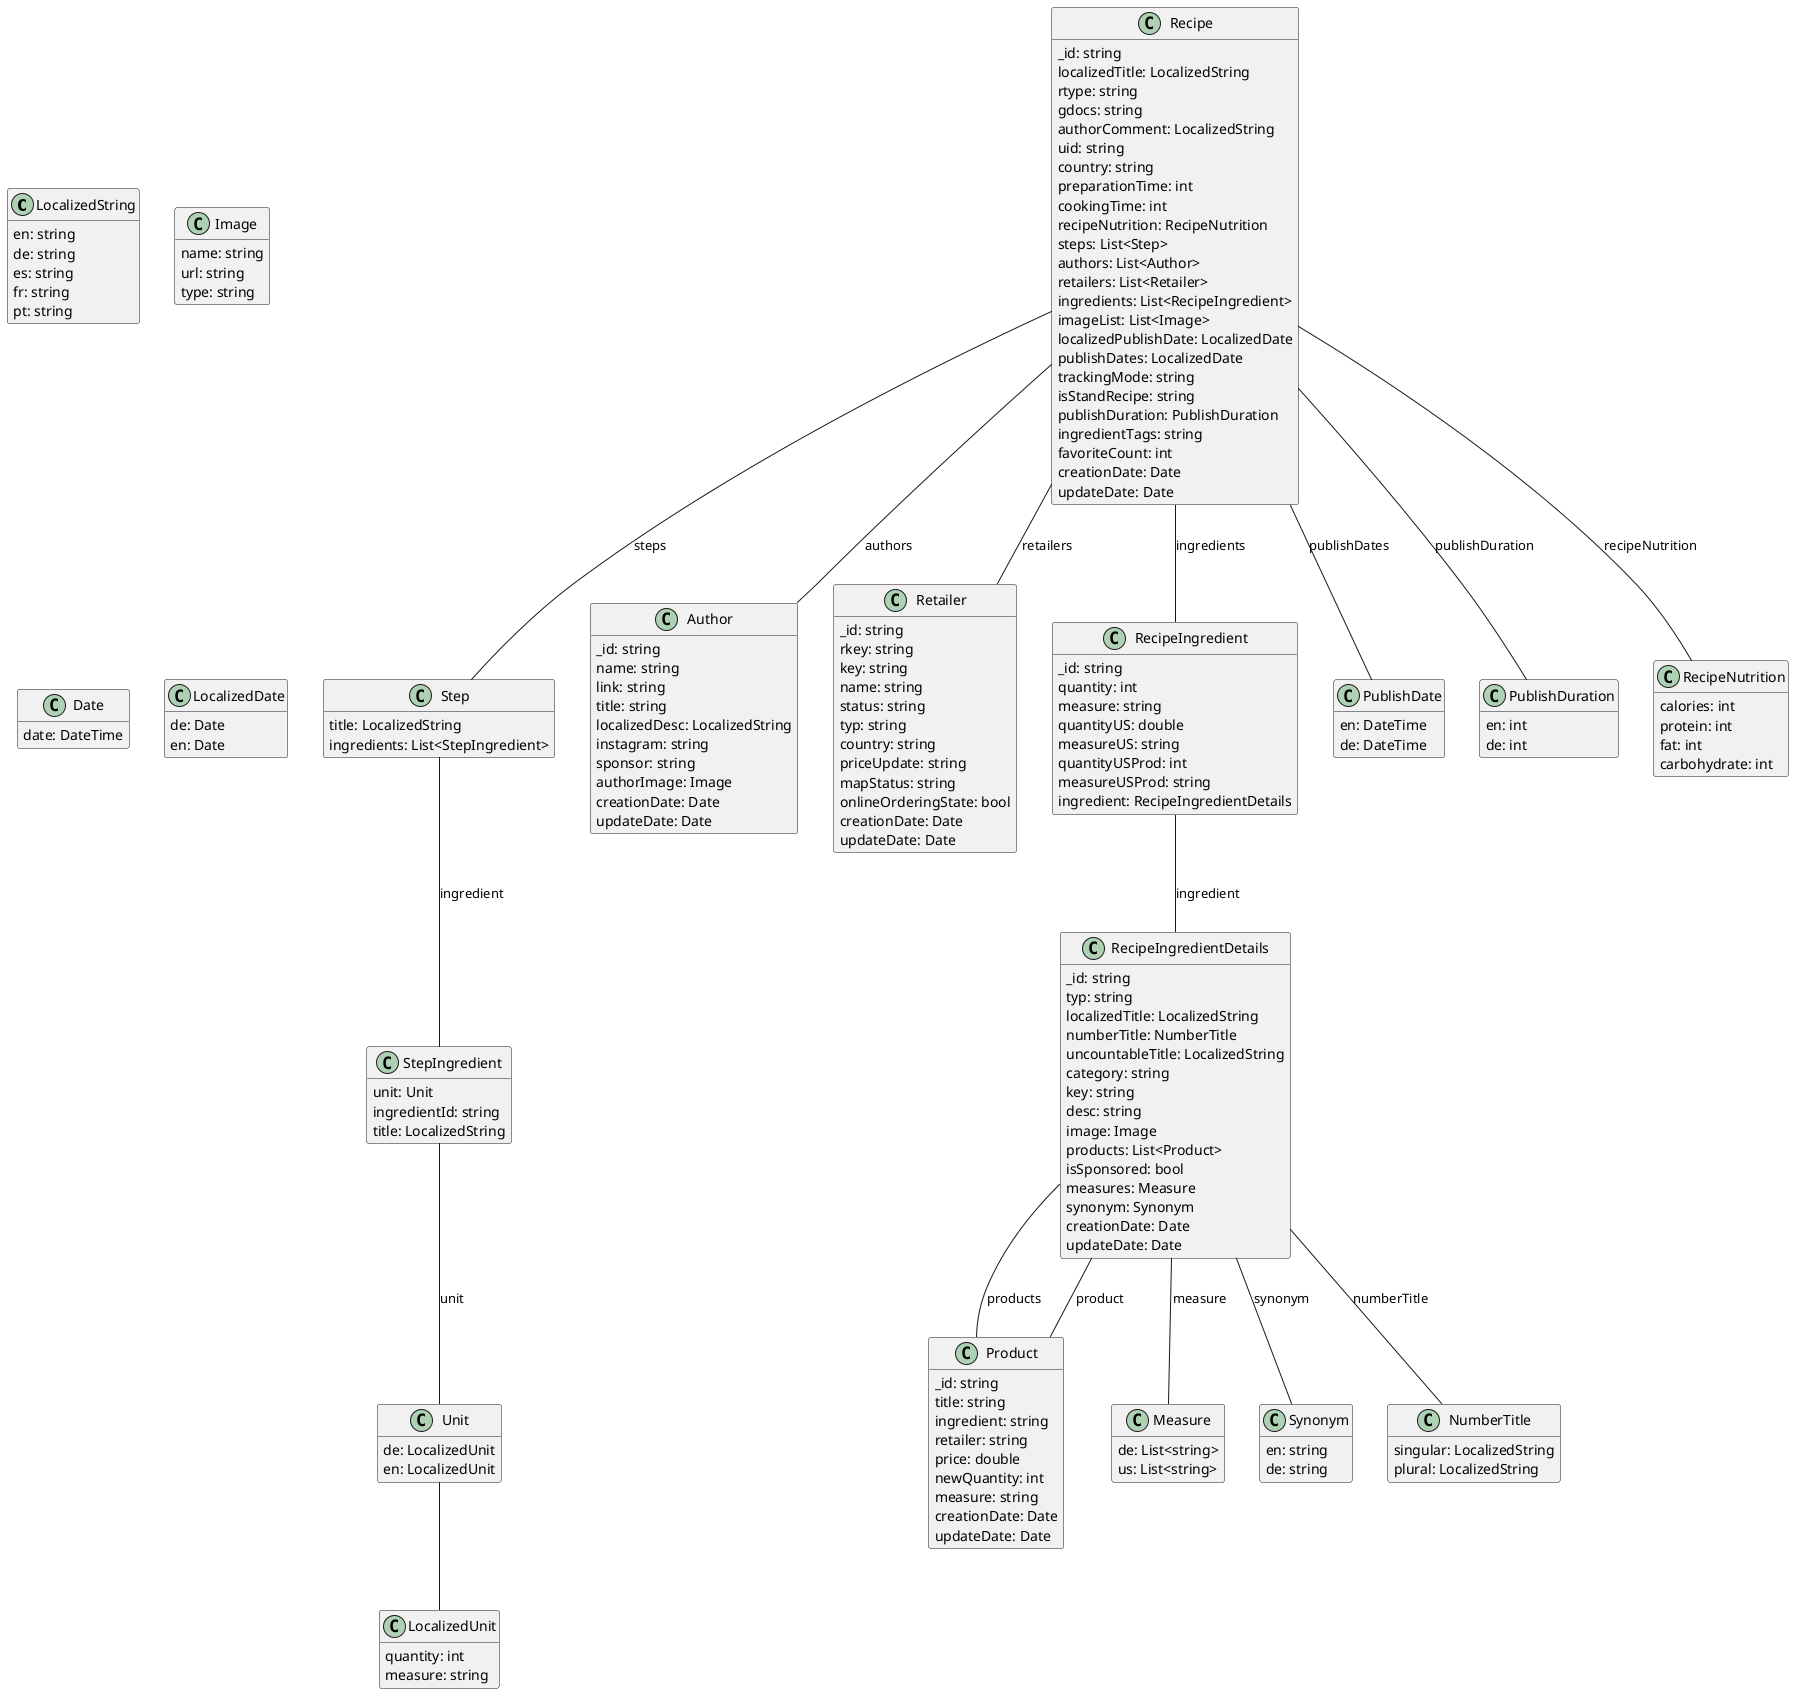 @startuml kptcook class diagram
hide empty members

class LocalizedString {
    en: string
    de: string
    es: string
    fr: string
    pt: string
}

class Unit {
    de: LocalizedUnit
    en: LocalizedUnit
}

class LocalizedUnit{
    quantity: int
    measure: string
}

class StepIngredient {
    unit: Unit
    ingredientId: string
    title: LocalizedString
}

class Step {
    title: LocalizedString
    ingredients: List<StepIngredient>
}

class Image {
    name: string
    url: string
    type: string
}

class Date {
    date: DateTime
}

class Author {
    _id: string
    name: string
    link: string
    title: string
    localizedDesc: LocalizedString
    instagram: string
    sponsor: string
    authorImage: Image
    creationDate: Date
    updateDate: Date
}

class Retailer {
    _id: string
    rkey: string
    key: string
    name: string
    status: string
    typ: string
    country: string
    priceUpdate: string
    mapStatus: string
    onlineOrderingState: bool
    creationDate: Date
    updateDate: Date
}

class RecipeIngredient {
    _id: string
    quantity: int
    measure: string
    quantityUS: double
    measureUS: string
    quantityUSProd: int
    measureUSProd: string
    ingredient: RecipeIngredientDetails
}

class RecipeIngredientDetails{
    _id: string
    typ: string
    localizedTitle: LocalizedString
    numberTitle: NumberTitle
    uncountableTitle: LocalizedString
    category: string
    key: string
    desc: string
    image: Image
    products: List<Product>
    isSponsored: bool
    measures: Measure
    synonym: Synonym
    creationDate: Date
    updateDate: Date
}

class Product
{
    _id: string
    title: string
    ingredient: string
    retailer: string
    price: double
    newQuantity: int
    measure: string
    creationDate: Date
    updateDate: Date
}



class Measure
{
    de: List<string>
    us: List<string>
}

class Synonym
{
    en: string
    de: string
}

class NumberTitle{
    singular: LocalizedString
    plural: LocalizedString
}

class PublishDate {
    en: DateTime
    de: DateTime
}

class PublishDuration {
    en: int
    de: int
}

class Recipe {
    _id: string
    localizedTitle: LocalizedString
    rtype: string
    gdocs: string
    authorComment: LocalizedString
    uid: string
    country: string
    preparationTime: int
    cookingTime: int
    recipeNutrition: RecipeNutrition
    steps: List<Step>
    authors: List<Author>
    retailers: List<Retailer>
    ingredients: List<RecipeIngredient>
    imageList: List<Image>
    localizedPublishDate: LocalizedDate
    publishDates: LocalizedDate
    trackingMode: string
    isStandRecipe: string
    publishDuration: PublishDuration
    ingredientTags: string
    favoriteCount: int
    creationDate: Date
    updateDate: Date
}

class RecipeNutrition {
    calories: int
    protein: int
    fat: int
    carbohydrate: int
}

class LocalizedDate
{
    de: Date
    en: Date
}

Recipe -- RecipeNutrition: recipeNutrition
Recipe -- Step: steps
Recipe -- Author: authors
Recipe -- Retailer: retailers
Recipe -- RecipeIngredient: ingredients
Recipe -- PublishDate: publishDates
Recipe -- PublishDuration: publishDuration

Step -- StepIngredient: ingredient

StepIngredient -- Unit: unit

Unit -- LocalizedUnit

RecipeIngredient -- RecipeIngredientDetails: ingredient

RecipeIngredientDetails -- Product: products
RecipeIngredientDetails -- Measure: measure
RecipeIngredientDetails -- Synonym: synonym
RecipeIngredientDetails -- NumberTitle: numberTitle
RecipeIngredientDetails -- Product: product

@enduml
